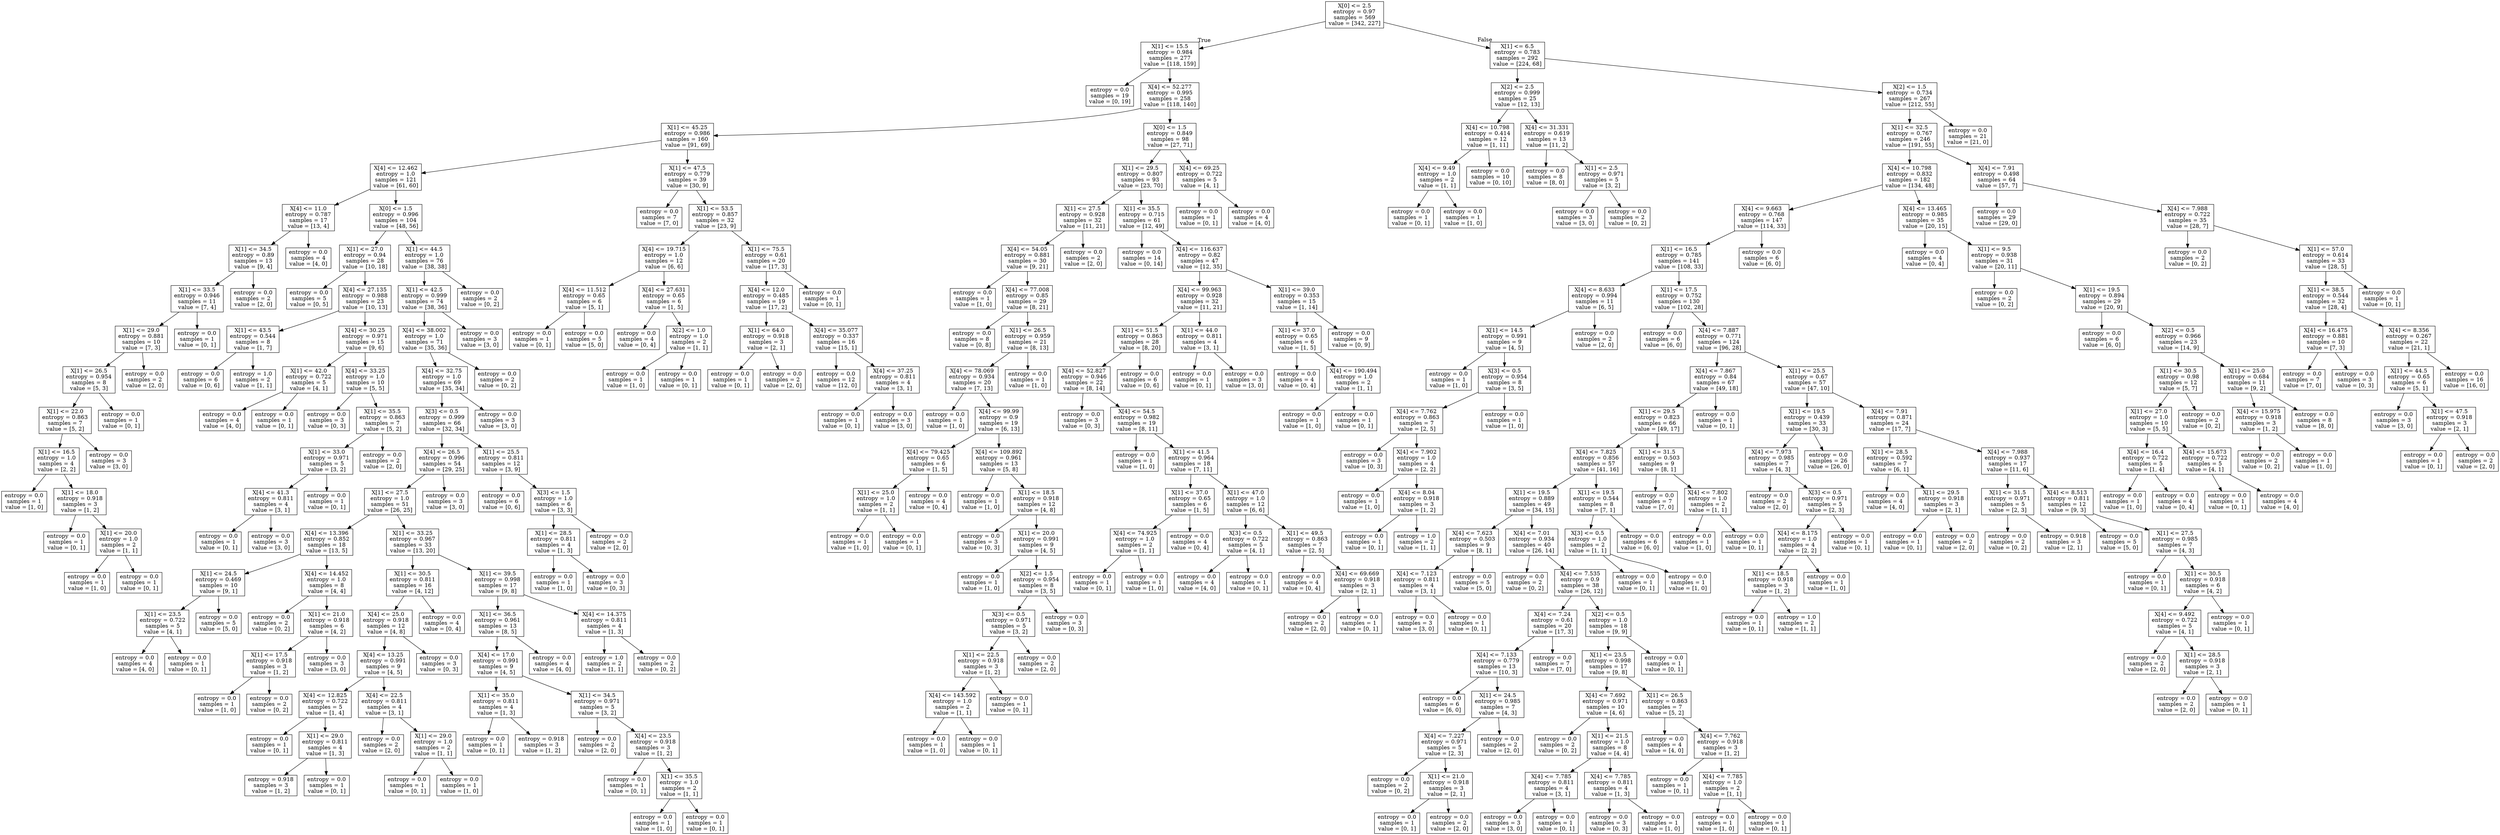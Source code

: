 digraph Tree {
node [shape=box] ;
0 [label="X[0] <= 2.5\nentropy = 0.97\nsamples = 569\nvalue = [342, 227]"] ;
1 [label="X[1] <= 15.5\nentropy = 0.984\nsamples = 277\nvalue = [118, 159]"] ;
0 -> 1 [labeldistance=2.5, labelangle=45, headlabel="True"] ;
2 [label="entropy = 0.0\nsamples = 19\nvalue = [0, 19]"] ;
1 -> 2 ;
3 [label="X[4] <= 52.277\nentropy = 0.995\nsamples = 258\nvalue = [118, 140]"] ;
1 -> 3 ;
4 [label="X[1] <= 45.25\nentropy = 0.986\nsamples = 160\nvalue = [91, 69]"] ;
3 -> 4 ;
5 [label="X[4] <= 12.462\nentropy = 1.0\nsamples = 121\nvalue = [61, 60]"] ;
4 -> 5 ;
6 [label="X[4] <= 11.0\nentropy = 0.787\nsamples = 17\nvalue = [13, 4]"] ;
5 -> 6 ;
7 [label="X[1] <= 34.5\nentropy = 0.89\nsamples = 13\nvalue = [9, 4]"] ;
6 -> 7 ;
8 [label="X[1] <= 33.5\nentropy = 0.946\nsamples = 11\nvalue = [7, 4]"] ;
7 -> 8 ;
9 [label="X[1] <= 29.0\nentropy = 0.881\nsamples = 10\nvalue = [7, 3]"] ;
8 -> 9 ;
10 [label="X[1] <= 26.5\nentropy = 0.954\nsamples = 8\nvalue = [5, 3]"] ;
9 -> 10 ;
11 [label="X[1] <= 22.0\nentropy = 0.863\nsamples = 7\nvalue = [5, 2]"] ;
10 -> 11 ;
12 [label="X[1] <= 16.5\nentropy = 1.0\nsamples = 4\nvalue = [2, 2]"] ;
11 -> 12 ;
13 [label="entropy = 0.0\nsamples = 1\nvalue = [1, 0]"] ;
12 -> 13 ;
14 [label="X[1] <= 18.0\nentropy = 0.918\nsamples = 3\nvalue = [1, 2]"] ;
12 -> 14 ;
15 [label="entropy = 0.0\nsamples = 1\nvalue = [0, 1]"] ;
14 -> 15 ;
16 [label="X[1] <= 20.0\nentropy = 1.0\nsamples = 2\nvalue = [1, 1]"] ;
14 -> 16 ;
17 [label="entropy = 0.0\nsamples = 1\nvalue = [1, 0]"] ;
16 -> 17 ;
18 [label="entropy = 0.0\nsamples = 1\nvalue = [0, 1]"] ;
16 -> 18 ;
19 [label="entropy = 0.0\nsamples = 3\nvalue = [3, 0]"] ;
11 -> 19 ;
20 [label="entropy = 0.0\nsamples = 1\nvalue = [0, 1]"] ;
10 -> 20 ;
21 [label="entropy = 0.0\nsamples = 2\nvalue = [2, 0]"] ;
9 -> 21 ;
22 [label="entropy = 0.0\nsamples = 1\nvalue = [0, 1]"] ;
8 -> 22 ;
23 [label="entropy = 0.0\nsamples = 2\nvalue = [2, 0]"] ;
7 -> 23 ;
24 [label="entropy = 0.0\nsamples = 4\nvalue = [4, 0]"] ;
6 -> 24 ;
25 [label="X[0] <= 1.5\nentropy = 0.996\nsamples = 104\nvalue = [48, 56]"] ;
5 -> 25 ;
26 [label="X[1] <= 27.0\nentropy = 0.94\nsamples = 28\nvalue = [10, 18]"] ;
25 -> 26 ;
27 [label="entropy = 0.0\nsamples = 5\nvalue = [0, 5]"] ;
26 -> 27 ;
28 [label="X[4] <= 27.135\nentropy = 0.988\nsamples = 23\nvalue = [10, 13]"] ;
26 -> 28 ;
29 [label="X[1] <= 43.5\nentropy = 0.544\nsamples = 8\nvalue = [1, 7]"] ;
28 -> 29 ;
30 [label="entropy = 0.0\nsamples = 6\nvalue = [0, 6]"] ;
29 -> 30 ;
31 [label="entropy = 1.0\nsamples = 2\nvalue = [1, 1]"] ;
29 -> 31 ;
32 [label="X[4] <= 30.25\nentropy = 0.971\nsamples = 15\nvalue = [9, 6]"] ;
28 -> 32 ;
33 [label="X[1] <= 42.0\nentropy = 0.722\nsamples = 5\nvalue = [4, 1]"] ;
32 -> 33 ;
34 [label="entropy = 0.0\nsamples = 4\nvalue = [4, 0]"] ;
33 -> 34 ;
35 [label="entropy = 0.0\nsamples = 1\nvalue = [0, 1]"] ;
33 -> 35 ;
36 [label="X[4] <= 33.25\nentropy = 1.0\nsamples = 10\nvalue = [5, 5]"] ;
32 -> 36 ;
37 [label="entropy = 0.0\nsamples = 3\nvalue = [0, 3]"] ;
36 -> 37 ;
38 [label="X[1] <= 35.5\nentropy = 0.863\nsamples = 7\nvalue = [5, 2]"] ;
36 -> 38 ;
39 [label="X[1] <= 33.0\nentropy = 0.971\nsamples = 5\nvalue = [3, 2]"] ;
38 -> 39 ;
40 [label="X[4] <= 41.3\nentropy = 0.811\nsamples = 4\nvalue = [3, 1]"] ;
39 -> 40 ;
41 [label="entropy = 0.0\nsamples = 1\nvalue = [0, 1]"] ;
40 -> 41 ;
42 [label="entropy = 0.0\nsamples = 3\nvalue = [3, 0]"] ;
40 -> 42 ;
43 [label="entropy = 0.0\nsamples = 1\nvalue = [0, 1]"] ;
39 -> 43 ;
44 [label="entropy = 0.0\nsamples = 2\nvalue = [2, 0]"] ;
38 -> 44 ;
45 [label="X[1] <= 44.5\nentropy = 1.0\nsamples = 76\nvalue = [38, 38]"] ;
25 -> 45 ;
46 [label="X[1] <= 42.5\nentropy = 0.999\nsamples = 74\nvalue = [38, 36]"] ;
45 -> 46 ;
47 [label="X[4] <= 38.002\nentropy = 1.0\nsamples = 71\nvalue = [35, 36]"] ;
46 -> 47 ;
48 [label="X[4] <= 32.75\nentropy = 1.0\nsamples = 69\nvalue = [35, 34]"] ;
47 -> 48 ;
49 [label="X[3] <= 0.5\nentropy = 0.999\nsamples = 66\nvalue = [32, 34]"] ;
48 -> 49 ;
50 [label="X[4] <= 26.5\nentropy = 0.996\nsamples = 54\nvalue = [29, 25]"] ;
49 -> 50 ;
51 [label="X[1] <= 27.5\nentropy = 1.0\nsamples = 51\nvalue = [26, 25]"] ;
50 -> 51 ;
52 [label="X[4] <= 13.396\nentropy = 0.852\nsamples = 18\nvalue = [13, 5]"] ;
51 -> 52 ;
53 [label="X[1] <= 24.5\nentropy = 0.469\nsamples = 10\nvalue = [9, 1]"] ;
52 -> 53 ;
54 [label="X[1] <= 23.5\nentropy = 0.722\nsamples = 5\nvalue = [4, 1]"] ;
53 -> 54 ;
55 [label="entropy = 0.0\nsamples = 4\nvalue = [4, 0]"] ;
54 -> 55 ;
56 [label="entropy = 0.0\nsamples = 1\nvalue = [0, 1]"] ;
54 -> 56 ;
57 [label="entropy = 0.0\nsamples = 5\nvalue = [5, 0]"] ;
53 -> 57 ;
58 [label="X[4] <= 14.452\nentropy = 1.0\nsamples = 8\nvalue = [4, 4]"] ;
52 -> 58 ;
59 [label="entropy = 0.0\nsamples = 2\nvalue = [0, 2]"] ;
58 -> 59 ;
60 [label="X[1] <= 21.0\nentropy = 0.918\nsamples = 6\nvalue = [4, 2]"] ;
58 -> 60 ;
61 [label="X[1] <= 17.5\nentropy = 0.918\nsamples = 3\nvalue = [1, 2]"] ;
60 -> 61 ;
62 [label="entropy = 0.0\nsamples = 1\nvalue = [1, 0]"] ;
61 -> 62 ;
63 [label="entropy = 0.0\nsamples = 2\nvalue = [0, 2]"] ;
61 -> 63 ;
64 [label="entropy = 0.0\nsamples = 3\nvalue = [3, 0]"] ;
60 -> 64 ;
65 [label="X[1] <= 33.25\nentropy = 0.967\nsamples = 33\nvalue = [13, 20]"] ;
51 -> 65 ;
66 [label="X[1] <= 30.5\nentropy = 0.811\nsamples = 16\nvalue = [4, 12]"] ;
65 -> 66 ;
67 [label="X[4] <= 25.0\nentropy = 0.918\nsamples = 12\nvalue = [4, 8]"] ;
66 -> 67 ;
68 [label="X[4] <= 13.25\nentropy = 0.991\nsamples = 9\nvalue = [4, 5]"] ;
67 -> 68 ;
69 [label="X[4] <= 12.825\nentropy = 0.722\nsamples = 5\nvalue = [1, 4]"] ;
68 -> 69 ;
70 [label="entropy = 0.0\nsamples = 1\nvalue = [0, 1]"] ;
69 -> 70 ;
71 [label="X[1] <= 29.0\nentropy = 0.811\nsamples = 4\nvalue = [1, 3]"] ;
69 -> 71 ;
72 [label="entropy = 0.918\nsamples = 3\nvalue = [1, 2]"] ;
71 -> 72 ;
73 [label="entropy = 0.0\nsamples = 1\nvalue = [0, 1]"] ;
71 -> 73 ;
74 [label="X[4] <= 22.5\nentropy = 0.811\nsamples = 4\nvalue = [3, 1]"] ;
68 -> 74 ;
75 [label="entropy = 0.0\nsamples = 2\nvalue = [2, 0]"] ;
74 -> 75 ;
76 [label="X[1] <= 29.0\nentropy = 1.0\nsamples = 2\nvalue = [1, 1]"] ;
74 -> 76 ;
77 [label="entropy = 0.0\nsamples = 1\nvalue = [0, 1]"] ;
76 -> 77 ;
78 [label="entropy = 0.0\nsamples = 1\nvalue = [1, 0]"] ;
76 -> 78 ;
79 [label="entropy = 0.0\nsamples = 3\nvalue = [0, 3]"] ;
67 -> 79 ;
80 [label="entropy = 0.0\nsamples = 4\nvalue = [0, 4]"] ;
66 -> 80 ;
81 [label="X[1] <= 39.5\nentropy = 0.998\nsamples = 17\nvalue = [9, 8]"] ;
65 -> 81 ;
82 [label="X[1] <= 36.5\nentropy = 0.961\nsamples = 13\nvalue = [8, 5]"] ;
81 -> 82 ;
83 [label="X[4] <= 17.0\nentropy = 0.991\nsamples = 9\nvalue = [4, 5]"] ;
82 -> 83 ;
84 [label="X[1] <= 35.0\nentropy = 0.811\nsamples = 4\nvalue = [1, 3]"] ;
83 -> 84 ;
85 [label="entropy = 0.0\nsamples = 1\nvalue = [0, 1]"] ;
84 -> 85 ;
86 [label="entropy = 0.918\nsamples = 3\nvalue = [1, 2]"] ;
84 -> 86 ;
87 [label="X[1] <= 34.5\nentropy = 0.971\nsamples = 5\nvalue = [3, 2]"] ;
83 -> 87 ;
88 [label="entropy = 0.0\nsamples = 2\nvalue = [2, 0]"] ;
87 -> 88 ;
89 [label="X[4] <= 23.5\nentropy = 0.918\nsamples = 3\nvalue = [1, 2]"] ;
87 -> 89 ;
90 [label="entropy = 0.0\nsamples = 1\nvalue = [0, 1]"] ;
89 -> 90 ;
91 [label="X[1] <= 35.5\nentropy = 1.0\nsamples = 2\nvalue = [1, 1]"] ;
89 -> 91 ;
92 [label="entropy = 0.0\nsamples = 1\nvalue = [1, 0]"] ;
91 -> 92 ;
93 [label="entropy = 0.0\nsamples = 1\nvalue = [0, 1]"] ;
91 -> 93 ;
94 [label="entropy = 0.0\nsamples = 4\nvalue = [4, 0]"] ;
82 -> 94 ;
95 [label="X[4] <= 14.375\nentropy = 0.811\nsamples = 4\nvalue = [1, 3]"] ;
81 -> 95 ;
96 [label="entropy = 1.0\nsamples = 2\nvalue = [1, 1]"] ;
95 -> 96 ;
97 [label="entropy = 0.0\nsamples = 2\nvalue = [0, 2]"] ;
95 -> 97 ;
98 [label="entropy = 0.0\nsamples = 3\nvalue = [3, 0]"] ;
50 -> 98 ;
99 [label="X[1] <= 25.5\nentropy = 0.811\nsamples = 12\nvalue = [3, 9]"] ;
49 -> 99 ;
100 [label="entropy = 0.0\nsamples = 6\nvalue = [0, 6]"] ;
99 -> 100 ;
101 [label="X[3] <= 1.5\nentropy = 1.0\nsamples = 6\nvalue = [3, 3]"] ;
99 -> 101 ;
102 [label="X[1] <= 28.5\nentropy = 0.811\nsamples = 4\nvalue = [1, 3]"] ;
101 -> 102 ;
103 [label="entropy = 0.0\nsamples = 1\nvalue = [1, 0]"] ;
102 -> 103 ;
104 [label="entropy = 0.0\nsamples = 3\nvalue = [0, 3]"] ;
102 -> 104 ;
105 [label="entropy = 0.0\nsamples = 2\nvalue = [2, 0]"] ;
101 -> 105 ;
106 [label="entropy = 0.0\nsamples = 3\nvalue = [3, 0]"] ;
48 -> 106 ;
107 [label="entropy = 0.0\nsamples = 2\nvalue = [0, 2]"] ;
47 -> 107 ;
108 [label="entropy = 0.0\nsamples = 3\nvalue = [3, 0]"] ;
46 -> 108 ;
109 [label="entropy = 0.0\nsamples = 2\nvalue = [0, 2]"] ;
45 -> 109 ;
110 [label="X[1] <= 47.5\nentropy = 0.779\nsamples = 39\nvalue = [30, 9]"] ;
4 -> 110 ;
111 [label="entropy = 0.0\nsamples = 7\nvalue = [7, 0]"] ;
110 -> 111 ;
112 [label="X[1] <= 53.5\nentropy = 0.857\nsamples = 32\nvalue = [23, 9]"] ;
110 -> 112 ;
113 [label="X[4] <= 19.715\nentropy = 1.0\nsamples = 12\nvalue = [6, 6]"] ;
112 -> 113 ;
114 [label="X[4] <= 11.512\nentropy = 0.65\nsamples = 6\nvalue = [5, 1]"] ;
113 -> 114 ;
115 [label="entropy = 0.0\nsamples = 1\nvalue = [0, 1]"] ;
114 -> 115 ;
116 [label="entropy = 0.0\nsamples = 5\nvalue = [5, 0]"] ;
114 -> 116 ;
117 [label="X[4] <= 27.631\nentropy = 0.65\nsamples = 6\nvalue = [1, 5]"] ;
113 -> 117 ;
118 [label="entropy = 0.0\nsamples = 4\nvalue = [0, 4]"] ;
117 -> 118 ;
119 [label="X[2] <= 1.0\nentropy = 1.0\nsamples = 2\nvalue = [1, 1]"] ;
117 -> 119 ;
120 [label="entropy = 0.0\nsamples = 1\nvalue = [1, 0]"] ;
119 -> 120 ;
121 [label="entropy = 0.0\nsamples = 1\nvalue = [0, 1]"] ;
119 -> 121 ;
122 [label="X[1] <= 75.5\nentropy = 0.61\nsamples = 20\nvalue = [17, 3]"] ;
112 -> 122 ;
123 [label="X[4] <= 12.0\nentropy = 0.485\nsamples = 19\nvalue = [17, 2]"] ;
122 -> 123 ;
124 [label="X[1] <= 64.0\nentropy = 0.918\nsamples = 3\nvalue = [2, 1]"] ;
123 -> 124 ;
125 [label="entropy = 0.0\nsamples = 1\nvalue = [0, 1]"] ;
124 -> 125 ;
126 [label="entropy = 0.0\nsamples = 2\nvalue = [2, 0]"] ;
124 -> 126 ;
127 [label="X[4] <= 35.077\nentropy = 0.337\nsamples = 16\nvalue = [15, 1]"] ;
123 -> 127 ;
128 [label="entropy = 0.0\nsamples = 12\nvalue = [12, 0]"] ;
127 -> 128 ;
129 [label="X[4] <= 37.25\nentropy = 0.811\nsamples = 4\nvalue = [3, 1]"] ;
127 -> 129 ;
130 [label="entropy = 0.0\nsamples = 1\nvalue = [0, 1]"] ;
129 -> 130 ;
131 [label="entropy = 0.0\nsamples = 3\nvalue = [3, 0]"] ;
129 -> 131 ;
132 [label="entropy = 0.0\nsamples = 1\nvalue = [0, 1]"] ;
122 -> 132 ;
133 [label="X[0] <= 1.5\nentropy = 0.849\nsamples = 98\nvalue = [27, 71]"] ;
3 -> 133 ;
134 [label="X[1] <= 29.5\nentropy = 0.807\nsamples = 93\nvalue = [23, 70]"] ;
133 -> 134 ;
135 [label="X[1] <= 27.5\nentropy = 0.928\nsamples = 32\nvalue = [11, 21]"] ;
134 -> 135 ;
136 [label="X[4] <= 54.05\nentropy = 0.881\nsamples = 30\nvalue = [9, 21]"] ;
135 -> 136 ;
137 [label="entropy = 0.0\nsamples = 1\nvalue = [1, 0]"] ;
136 -> 137 ;
138 [label="X[4] <= 77.008\nentropy = 0.85\nsamples = 29\nvalue = [8, 21]"] ;
136 -> 138 ;
139 [label="entropy = 0.0\nsamples = 8\nvalue = [0, 8]"] ;
138 -> 139 ;
140 [label="X[1] <= 26.5\nentropy = 0.959\nsamples = 21\nvalue = [8, 13]"] ;
138 -> 140 ;
141 [label="X[4] <= 78.069\nentropy = 0.934\nsamples = 20\nvalue = [7, 13]"] ;
140 -> 141 ;
142 [label="entropy = 0.0\nsamples = 1\nvalue = [1, 0]"] ;
141 -> 142 ;
143 [label="X[4] <= 99.99\nentropy = 0.9\nsamples = 19\nvalue = [6, 13]"] ;
141 -> 143 ;
144 [label="X[4] <= 79.425\nentropy = 0.65\nsamples = 6\nvalue = [1, 5]"] ;
143 -> 144 ;
145 [label="X[1] <= 25.0\nentropy = 1.0\nsamples = 2\nvalue = [1, 1]"] ;
144 -> 145 ;
146 [label="entropy = 0.0\nsamples = 1\nvalue = [1, 0]"] ;
145 -> 146 ;
147 [label="entropy = 0.0\nsamples = 1\nvalue = [0, 1]"] ;
145 -> 147 ;
148 [label="entropy = 0.0\nsamples = 4\nvalue = [0, 4]"] ;
144 -> 148 ;
149 [label="X[4] <= 109.892\nentropy = 0.961\nsamples = 13\nvalue = [5, 8]"] ;
143 -> 149 ;
150 [label="entropy = 0.0\nsamples = 1\nvalue = [1, 0]"] ;
149 -> 150 ;
151 [label="X[1] <= 18.5\nentropy = 0.918\nsamples = 12\nvalue = [4, 8]"] ;
149 -> 151 ;
152 [label="entropy = 0.0\nsamples = 3\nvalue = [0, 3]"] ;
151 -> 152 ;
153 [label="X[1] <= 20.0\nentropy = 0.991\nsamples = 9\nvalue = [4, 5]"] ;
151 -> 153 ;
154 [label="entropy = 0.0\nsamples = 1\nvalue = [1, 0]"] ;
153 -> 154 ;
155 [label="X[2] <= 1.5\nentropy = 0.954\nsamples = 8\nvalue = [3, 5]"] ;
153 -> 155 ;
156 [label="X[3] <= 0.5\nentropy = 0.971\nsamples = 5\nvalue = [3, 2]"] ;
155 -> 156 ;
157 [label="X[1] <= 22.5\nentropy = 0.918\nsamples = 3\nvalue = [1, 2]"] ;
156 -> 157 ;
158 [label="X[4] <= 143.592\nentropy = 1.0\nsamples = 2\nvalue = [1, 1]"] ;
157 -> 158 ;
159 [label="entropy = 0.0\nsamples = 1\nvalue = [1, 0]"] ;
158 -> 159 ;
160 [label="entropy = 0.0\nsamples = 1\nvalue = [0, 1]"] ;
158 -> 160 ;
161 [label="entropy = 0.0\nsamples = 1\nvalue = [0, 1]"] ;
157 -> 161 ;
162 [label="entropy = 0.0\nsamples = 2\nvalue = [2, 0]"] ;
156 -> 162 ;
163 [label="entropy = 0.0\nsamples = 3\nvalue = [0, 3]"] ;
155 -> 163 ;
164 [label="entropy = 0.0\nsamples = 1\nvalue = [1, 0]"] ;
140 -> 164 ;
165 [label="entropy = 0.0\nsamples = 2\nvalue = [2, 0]"] ;
135 -> 165 ;
166 [label="X[1] <= 35.5\nentropy = 0.715\nsamples = 61\nvalue = [12, 49]"] ;
134 -> 166 ;
167 [label="entropy = 0.0\nsamples = 14\nvalue = [0, 14]"] ;
166 -> 167 ;
168 [label="X[4] <= 116.637\nentropy = 0.82\nsamples = 47\nvalue = [12, 35]"] ;
166 -> 168 ;
169 [label="X[4] <= 99.963\nentropy = 0.928\nsamples = 32\nvalue = [11, 21]"] ;
168 -> 169 ;
170 [label="X[1] <= 51.5\nentropy = 0.863\nsamples = 28\nvalue = [8, 20]"] ;
169 -> 170 ;
171 [label="X[4] <= 52.827\nentropy = 0.946\nsamples = 22\nvalue = [8, 14]"] ;
170 -> 171 ;
172 [label="entropy = 0.0\nsamples = 3\nvalue = [0, 3]"] ;
171 -> 172 ;
173 [label="X[4] <= 54.5\nentropy = 0.982\nsamples = 19\nvalue = [8, 11]"] ;
171 -> 173 ;
174 [label="entropy = 0.0\nsamples = 1\nvalue = [1, 0]"] ;
173 -> 174 ;
175 [label="X[1] <= 41.5\nentropy = 0.964\nsamples = 18\nvalue = [7, 11]"] ;
173 -> 175 ;
176 [label="X[1] <= 37.0\nentropy = 0.65\nsamples = 6\nvalue = [1, 5]"] ;
175 -> 176 ;
177 [label="X[4] <= 74.925\nentropy = 1.0\nsamples = 2\nvalue = [1, 1]"] ;
176 -> 177 ;
178 [label="entropy = 0.0\nsamples = 1\nvalue = [0, 1]"] ;
177 -> 178 ;
179 [label="entropy = 0.0\nsamples = 1\nvalue = [1, 0]"] ;
177 -> 179 ;
180 [label="entropy = 0.0\nsamples = 4\nvalue = [0, 4]"] ;
176 -> 180 ;
181 [label="X[1] <= 47.0\nentropy = 1.0\nsamples = 12\nvalue = [6, 6]"] ;
175 -> 181 ;
182 [label="X[3] <= 0.5\nentropy = 0.722\nsamples = 5\nvalue = [4, 1]"] ;
181 -> 182 ;
183 [label="entropy = 0.0\nsamples = 4\nvalue = [4, 0]"] ;
182 -> 183 ;
184 [label="entropy = 0.0\nsamples = 1\nvalue = [0, 1]"] ;
182 -> 184 ;
185 [label="X[1] <= 49.5\nentropy = 0.863\nsamples = 7\nvalue = [2, 5]"] ;
181 -> 185 ;
186 [label="entropy = 0.0\nsamples = 4\nvalue = [0, 4]"] ;
185 -> 186 ;
187 [label="X[4] <= 69.669\nentropy = 0.918\nsamples = 3\nvalue = [2, 1]"] ;
185 -> 187 ;
188 [label="entropy = 0.0\nsamples = 2\nvalue = [2, 0]"] ;
187 -> 188 ;
189 [label="entropy = 0.0\nsamples = 1\nvalue = [0, 1]"] ;
187 -> 189 ;
190 [label="entropy = 0.0\nsamples = 6\nvalue = [0, 6]"] ;
170 -> 190 ;
191 [label="X[1] <= 44.0\nentropy = 0.811\nsamples = 4\nvalue = [3, 1]"] ;
169 -> 191 ;
192 [label="entropy = 0.0\nsamples = 1\nvalue = [0, 1]"] ;
191 -> 192 ;
193 [label="entropy = 0.0\nsamples = 3\nvalue = [3, 0]"] ;
191 -> 193 ;
194 [label="X[1] <= 39.0\nentropy = 0.353\nsamples = 15\nvalue = [1, 14]"] ;
168 -> 194 ;
195 [label="X[1] <= 37.0\nentropy = 0.65\nsamples = 6\nvalue = [1, 5]"] ;
194 -> 195 ;
196 [label="entropy = 0.0\nsamples = 4\nvalue = [0, 4]"] ;
195 -> 196 ;
197 [label="X[4] <= 190.494\nentropy = 1.0\nsamples = 2\nvalue = [1, 1]"] ;
195 -> 197 ;
198 [label="entropy = 0.0\nsamples = 1\nvalue = [1, 0]"] ;
197 -> 198 ;
199 [label="entropy = 0.0\nsamples = 1\nvalue = [0, 1]"] ;
197 -> 199 ;
200 [label="entropy = 0.0\nsamples = 9\nvalue = [0, 9]"] ;
194 -> 200 ;
201 [label="X[4] <= 69.25\nentropy = 0.722\nsamples = 5\nvalue = [4, 1]"] ;
133 -> 201 ;
202 [label="entropy = 0.0\nsamples = 1\nvalue = [0, 1]"] ;
201 -> 202 ;
203 [label="entropy = 0.0\nsamples = 4\nvalue = [4, 0]"] ;
201 -> 203 ;
204 [label="X[1] <= 6.5\nentropy = 0.783\nsamples = 292\nvalue = [224, 68]"] ;
0 -> 204 [labeldistance=2.5, labelangle=-45, headlabel="False"] ;
205 [label="X[2] <= 2.5\nentropy = 0.999\nsamples = 25\nvalue = [12, 13]"] ;
204 -> 205 ;
206 [label="X[4] <= 10.798\nentropy = 0.414\nsamples = 12\nvalue = [1, 11]"] ;
205 -> 206 ;
207 [label="X[4] <= 9.49\nentropy = 1.0\nsamples = 2\nvalue = [1, 1]"] ;
206 -> 207 ;
208 [label="entropy = 0.0\nsamples = 1\nvalue = [0, 1]"] ;
207 -> 208 ;
209 [label="entropy = 0.0\nsamples = 1\nvalue = [1, 0]"] ;
207 -> 209 ;
210 [label="entropy = 0.0\nsamples = 10\nvalue = [0, 10]"] ;
206 -> 210 ;
211 [label="X[4] <= 31.331\nentropy = 0.619\nsamples = 13\nvalue = [11, 2]"] ;
205 -> 211 ;
212 [label="entropy = 0.0\nsamples = 8\nvalue = [8, 0]"] ;
211 -> 212 ;
213 [label="X[1] <= 2.5\nentropy = 0.971\nsamples = 5\nvalue = [3, 2]"] ;
211 -> 213 ;
214 [label="entropy = 0.0\nsamples = 3\nvalue = [3, 0]"] ;
213 -> 214 ;
215 [label="entropy = 0.0\nsamples = 2\nvalue = [0, 2]"] ;
213 -> 215 ;
216 [label="X[2] <= 1.5\nentropy = 0.734\nsamples = 267\nvalue = [212, 55]"] ;
204 -> 216 ;
217 [label="X[1] <= 32.5\nentropy = 0.767\nsamples = 246\nvalue = [191, 55]"] ;
216 -> 217 ;
218 [label="X[4] <= 10.798\nentropy = 0.832\nsamples = 182\nvalue = [134, 48]"] ;
217 -> 218 ;
219 [label="X[4] <= 9.663\nentropy = 0.768\nsamples = 147\nvalue = [114, 33]"] ;
218 -> 219 ;
220 [label="X[1] <= 16.5\nentropy = 0.785\nsamples = 141\nvalue = [108, 33]"] ;
219 -> 220 ;
221 [label="X[4] <= 8.633\nentropy = 0.994\nsamples = 11\nvalue = [6, 5]"] ;
220 -> 221 ;
222 [label="X[1] <= 14.5\nentropy = 0.991\nsamples = 9\nvalue = [4, 5]"] ;
221 -> 222 ;
223 [label="entropy = 0.0\nsamples = 1\nvalue = [1, 0]"] ;
222 -> 223 ;
224 [label="X[3] <= 0.5\nentropy = 0.954\nsamples = 8\nvalue = [3, 5]"] ;
222 -> 224 ;
225 [label="X[4] <= 7.762\nentropy = 0.863\nsamples = 7\nvalue = [2, 5]"] ;
224 -> 225 ;
226 [label="entropy = 0.0\nsamples = 3\nvalue = [0, 3]"] ;
225 -> 226 ;
227 [label="X[4] <= 7.902\nentropy = 1.0\nsamples = 4\nvalue = [2, 2]"] ;
225 -> 227 ;
228 [label="entropy = 0.0\nsamples = 1\nvalue = [1, 0]"] ;
227 -> 228 ;
229 [label="X[4] <= 8.04\nentropy = 0.918\nsamples = 3\nvalue = [1, 2]"] ;
227 -> 229 ;
230 [label="entropy = 0.0\nsamples = 1\nvalue = [0, 1]"] ;
229 -> 230 ;
231 [label="entropy = 1.0\nsamples = 2\nvalue = [1, 1]"] ;
229 -> 231 ;
232 [label="entropy = 0.0\nsamples = 1\nvalue = [1, 0]"] ;
224 -> 232 ;
233 [label="entropy = 0.0\nsamples = 2\nvalue = [2, 0]"] ;
221 -> 233 ;
234 [label="X[1] <= 17.5\nentropy = 0.752\nsamples = 130\nvalue = [102, 28]"] ;
220 -> 234 ;
235 [label="entropy = 0.0\nsamples = 6\nvalue = [6, 0]"] ;
234 -> 235 ;
236 [label="X[4] <= 7.887\nentropy = 0.771\nsamples = 124\nvalue = [96, 28]"] ;
234 -> 236 ;
237 [label="X[4] <= 7.867\nentropy = 0.84\nsamples = 67\nvalue = [49, 18]"] ;
236 -> 237 ;
238 [label="X[1] <= 29.5\nentropy = 0.823\nsamples = 66\nvalue = [49, 17]"] ;
237 -> 238 ;
239 [label="X[4] <= 7.825\nentropy = 0.856\nsamples = 57\nvalue = [41, 16]"] ;
238 -> 239 ;
240 [label="X[1] <= 19.5\nentropy = 0.889\nsamples = 49\nvalue = [34, 15]"] ;
239 -> 240 ;
241 [label="X[4] <= 7.623\nentropy = 0.503\nsamples = 9\nvalue = [8, 1]"] ;
240 -> 241 ;
242 [label="X[4] <= 7.123\nentropy = 0.811\nsamples = 4\nvalue = [3, 1]"] ;
241 -> 242 ;
243 [label="entropy = 0.0\nsamples = 3\nvalue = [3, 0]"] ;
242 -> 243 ;
244 [label="entropy = 0.0\nsamples = 1\nvalue = [0, 1]"] ;
242 -> 244 ;
245 [label="entropy = 0.0\nsamples = 5\nvalue = [5, 0]"] ;
241 -> 245 ;
246 [label="X[4] <= 7.01\nentropy = 0.934\nsamples = 40\nvalue = [26, 14]"] ;
240 -> 246 ;
247 [label="entropy = 0.0\nsamples = 2\nvalue = [0, 2]"] ;
246 -> 247 ;
248 [label="X[4] <= 7.535\nentropy = 0.9\nsamples = 38\nvalue = [26, 12]"] ;
246 -> 248 ;
249 [label="X[4] <= 7.24\nentropy = 0.61\nsamples = 20\nvalue = [17, 3]"] ;
248 -> 249 ;
250 [label="X[4] <= 7.133\nentropy = 0.779\nsamples = 13\nvalue = [10, 3]"] ;
249 -> 250 ;
251 [label="entropy = 0.0\nsamples = 6\nvalue = [6, 0]"] ;
250 -> 251 ;
252 [label="X[1] <= 24.5\nentropy = 0.985\nsamples = 7\nvalue = [4, 3]"] ;
250 -> 252 ;
253 [label="X[4] <= 7.227\nentropy = 0.971\nsamples = 5\nvalue = [2, 3]"] ;
252 -> 253 ;
254 [label="entropy = 0.0\nsamples = 2\nvalue = [0, 2]"] ;
253 -> 254 ;
255 [label="X[1] <= 21.0\nentropy = 0.918\nsamples = 3\nvalue = [2, 1]"] ;
253 -> 255 ;
256 [label="entropy = 0.0\nsamples = 1\nvalue = [0, 1]"] ;
255 -> 256 ;
257 [label="entropy = 0.0\nsamples = 2\nvalue = [2, 0]"] ;
255 -> 257 ;
258 [label="entropy = 0.0\nsamples = 2\nvalue = [2, 0]"] ;
252 -> 258 ;
259 [label="entropy = 0.0\nsamples = 7\nvalue = [7, 0]"] ;
249 -> 259 ;
260 [label="X[2] <= 0.5\nentropy = 1.0\nsamples = 18\nvalue = [9, 9]"] ;
248 -> 260 ;
261 [label="X[1] <= 23.5\nentropy = 0.998\nsamples = 17\nvalue = [9, 8]"] ;
260 -> 261 ;
262 [label="X[4] <= 7.692\nentropy = 0.971\nsamples = 10\nvalue = [4, 6]"] ;
261 -> 262 ;
263 [label="entropy = 0.0\nsamples = 2\nvalue = [0, 2]"] ;
262 -> 263 ;
264 [label="X[1] <= 21.5\nentropy = 1.0\nsamples = 8\nvalue = [4, 4]"] ;
262 -> 264 ;
265 [label="X[4] <= 7.785\nentropy = 0.811\nsamples = 4\nvalue = [3, 1]"] ;
264 -> 265 ;
266 [label="entropy = 0.0\nsamples = 3\nvalue = [3, 0]"] ;
265 -> 266 ;
267 [label="entropy = 0.0\nsamples = 1\nvalue = [0, 1]"] ;
265 -> 267 ;
268 [label="X[4] <= 7.785\nentropy = 0.811\nsamples = 4\nvalue = [1, 3]"] ;
264 -> 268 ;
269 [label="entropy = 0.0\nsamples = 3\nvalue = [0, 3]"] ;
268 -> 269 ;
270 [label="entropy = 0.0\nsamples = 1\nvalue = [1, 0]"] ;
268 -> 270 ;
271 [label="X[1] <= 26.5\nentropy = 0.863\nsamples = 7\nvalue = [5, 2]"] ;
261 -> 271 ;
272 [label="entropy = 0.0\nsamples = 4\nvalue = [4, 0]"] ;
271 -> 272 ;
273 [label="X[4] <= 7.762\nentropy = 0.918\nsamples = 3\nvalue = [1, 2]"] ;
271 -> 273 ;
274 [label="entropy = 0.0\nsamples = 1\nvalue = [0, 1]"] ;
273 -> 274 ;
275 [label="X[4] <= 7.785\nentropy = 1.0\nsamples = 2\nvalue = [1, 1]"] ;
273 -> 275 ;
276 [label="entropy = 0.0\nsamples = 1\nvalue = [1, 0]"] ;
275 -> 276 ;
277 [label="entropy = 0.0\nsamples = 1\nvalue = [0, 1]"] ;
275 -> 277 ;
278 [label="entropy = 0.0\nsamples = 1\nvalue = [0, 1]"] ;
260 -> 278 ;
279 [label="X[1] <= 19.5\nentropy = 0.544\nsamples = 8\nvalue = [7, 1]"] ;
239 -> 279 ;
280 [label="X[3] <= 0.5\nentropy = 1.0\nsamples = 2\nvalue = [1, 1]"] ;
279 -> 280 ;
281 [label="entropy = 0.0\nsamples = 1\nvalue = [0, 1]"] ;
280 -> 281 ;
282 [label="entropy = 0.0\nsamples = 1\nvalue = [1, 0]"] ;
280 -> 282 ;
283 [label="entropy = 0.0\nsamples = 6\nvalue = [6, 0]"] ;
279 -> 283 ;
284 [label="X[1] <= 31.5\nentropy = 0.503\nsamples = 9\nvalue = [8, 1]"] ;
238 -> 284 ;
285 [label="entropy = 0.0\nsamples = 7\nvalue = [7, 0]"] ;
284 -> 285 ;
286 [label="X[4] <= 7.802\nentropy = 1.0\nsamples = 2\nvalue = [1, 1]"] ;
284 -> 286 ;
287 [label="entropy = 0.0\nsamples = 1\nvalue = [1, 0]"] ;
286 -> 287 ;
288 [label="entropy = 0.0\nsamples = 1\nvalue = [0, 1]"] ;
286 -> 288 ;
289 [label="entropy = 0.0\nsamples = 1\nvalue = [0, 1]"] ;
237 -> 289 ;
290 [label="X[1] <= 25.5\nentropy = 0.67\nsamples = 57\nvalue = [47, 10]"] ;
236 -> 290 ;
291 [label="X[1] <= 19.5\nentropy = 0.439\nsamples = 33\nvalue = [30, 3]"] ;
290 -> 291 ;
292 [label="X[4] <= 7.973\nentropy = 0.985\nsamples = 7\nvalue = [4, 3]"] ;
291 -> 292 ;
293 [label="entropy = 0.0\nsamples = 2\nvalue = [2, 0]"] ;
292 -> 293 ;
294 [label="X[3] <= 0.5\nentropy = 0.971\nsamples = 5\nvalue = [2, 3]"] ;
292 -> 294 ;
295 [label="X[4] <= 8.175\nentropy = 1.0\nsamples = 4\nvalue = [2, 2]"] ;
294 -> 295 ;
296 [label="X[1] <= 18.5\nentropy = 0.918\nsamples = 3\nvalue = [1, 2]"] ;
295 -> 296 ;
297 [label="entropy = 0.0\nsamples = 1\nvalue = [0, 1]"] ;
296 -> 297 ;
298 [label="entropy = 1.0\nsamples = 2\nvalue = [1, 1]"] ;
296 -> 298 ;
299 [label="entropy = 0.0\nsamples = 1\nvalue = [1, 0]"] ;
295 -> 299 ;
300 [label="entropy = 0.0\nsamples = 1\nvalue = [0, 1]"] ;
294 -> 300 ;
301 [label="entropy = 0.0\nsamples = 26\nvalue = [26, 0]"] ;
291 -> 301 ;
302 [label="X[4] <= 7.91\nentropy = 0.871\nsamples = 24\nvalue = [17, 7]"] ;
290 -> 302 ;
303 [label="X[1] <= 28.5\nentropy = 0.592\nsamples = 7\nvalue = [6, 1]"] ;
302 -> 303 ;
304 [label="entropy = 0.0\nsamples = 4\nvalue = [4, 0]"] ;
303 -> 304 ;
305 [label="X[1] <= 29.5\nentropy = 0.918\nsamples = 3\nvalue = [2, 1]"] ;
303 -> 305 ;
306 [label="entropy = 0.0\nsamples = 1\nvalue = [0, 1]"] ;
305 -> 306 ;
307 [label="entropy = 0.0\nsamples = 2\nvalue = [2, 0]"] ;
305 -> 307 ;
308 [label="X[4] <= 7.988\nentropy = 0.937\nsamples = 17\nvalue = [11, 6]"] ;
302 -> 308 ;
309 [label="X[1] <= 31.5\nentropy = 0.971\nsamples = 5\nvalue = [2, 3]"] ;
308 -> 309 ;
310 [label="entropy = 0.0\nsamples = 2\nvalue = [0, 2]"] ;
309 -> 310 ;
311 [label="entropy = 0.918\nsamples = 3\nvalue = [2, 1]"] ;
309 -> 311 ;
312 [label="X[4] <= 8.513\nentropy = 0.811\nsamples = 12\nvalue = [9, 3]"] ;
308 -> 312 ;
313 [label="entropy = 0.0\nsamples = 5\nvalue = [5, 0]"] ;
312 -> 313 ;
314 [label="X[1] <= 27.5\nentropy = 0.985\nsamples = 7\nvalue = [4, 3]"] ;
312 -> 314 ;
315 [label="entropy = 0.0\nsamples = 1\nvalue = [0, 1]"] ;
314 -> 315 ;
316 [label="X[1] <= 30.5\nentropy = 0.918\nsamples = 6\nvalue = [4, 2]"] ;
314 -> 316 ;
317 [label="X[4] <= 9.492\nentropy = 0.722\nsamples = 5\nvalue = [4, 1]"] ;
316 -> 317 ;
318 [label="entropy = 0.0\nsamples = 2\nvalue = [2, 0]"] ;
317 -> 318 ;
319 [label="X[1] <= 28.5\nentropy = 0.918\nsamples = 3\nvalue = [2, 1]"] ;
317 -> 319 ;
320 [label="entropy = 0.0\nsamples = 2\nvalue = [2, 0]"] ;
319 -> 320 ;
321 [label="entropy = 0.0\nsamples = 1\nvalue = [0, 1]"] ;
319 -> 321 ;
322 [label="entropy = 0.0\nsamples = 1\nvalue = [0, 1]"] ;
316 -> 322 ;
323 [label="entropy = 0.0\nsamples = 6\nvalue = [6, 0]"] ;
219 -> 323 ;
324 [label="X[4] <= 13.465\nentropy = 0.985\nsamples = 35\nvalue = [20, 15]"] ;
218 -> 324 ;
325 [label="entropy = 0.0\nsamples = 4\nvalue = [0, 4]"] ;
324 -> 325 ;
326 [label="X[1] <= 9.5\nentropy = 0.938\nsamples = 31\nvalue = [20, 11]"] ;
324 -> 326 ;
327 [label="entropy = 0.0\nsamples = 2\nvalue = [0, 2]"] ;
326 -> 327 ;
328 [label="X[1] <= 19.5\nentropy = 0.894\nsamples = 29\nvalue = [20, 9]"] ;
326 -> 328 ;
329 [label="entropy = 0.0\nsamples = 6\nvalue = [6, 0]"] ;
328 -> 329 ;
330 [label="X[2] <= 0.5\nentropy = 0.966\nsamples = 23\nvalue = [14, 9]"] ;
328 -> 330 ;
331 [label="X[1] <= 30.5\nentropy = 0.98\nsamples = 12\nvalue = [5, 7]"] ;
330 -> 331 ;
332 [label="X[1] <= 27.0\nentropy = 1.0\nsamples = 10\nvalue = [5, 5]"] ;
331 -> 332 ;
333 [label="X[4] <= 16.4\nentropy = 0.722\nsamples = 5\nvalue = [1, 4]"] ;
332 -> 333 ;
334 [label="entropy = 0.0\nsamples = 1\nvalue = [1, 0]"] ;
333 -> 334 ;
335 [label="entropy = 0.0\nsamples = 4\nvalue = [0, 4]"] ;
333 -> 335 ;
336 [label="X[4] <= 15.673\nentropy = 0.722\nsamples = 5\nvalue = [4, 1]"] ;
332 -> 336 ;
337 [label="entropy = 0.0\nsamples = 1\nvalue = [0, 1]"] ;
336 -> 337 ;
338 [label="entropy = 0.0\nsamples = 4\nvalue = [4, 0]"] ;
336 -> 338 ;
339 [label="entropy = 0.0\nsamples = 2\nvalue = [0, 2]"] ;
331 -> 339 ;
340 [label="X[1] <= 25.0\nentropy = 0.684\nsamples = 11\nvalue = [9, 2]"] ;
330 -> 340 ;
341 [label="X[4] <= 15.975\nentropy = 0.918\nsamples = 3\nvalue = [1, 2]"] ;
340 -> 341 ;
342 [label="entropy = 0.0\nsamples = 2\nvalue = [0, 2]"] ;
341 -> 342 ;
343 [label="entropy = 0.0\nsamples = 1\nvalue = [1, 0]"] ;
341 -> 343 ;
344 [label="entropy = 0.0\nsamples = 8\nvalue = [8, 0]"] ;
340 -> 344 ;
345 [label="X[4] <= 7.91\nentropy = 0.498\nsamples = 64\nvalue = [57, 7]"] ;
217 -> 345 ;
346 [label="entropy = 0.0\nsamples = 29\nvalue = [29, 0]"] ;
345 -> 346 ;
347 [label="X[4] <= 7.988\nentropy = 0.722\nsamples = 35\nvalue = [28, 7]"] ;
345 -> 347 ;
348 [label="entropy = 0.0\nsamples = 2\nvalue = [0, 2]"] ;
347 -> 348 ;
349 [label="X[1] <= 57.0\nentropy = 0.614\nsamples = 33\nvalue = [28, 5]"] ;
347 -> 349 ;
350 [label="X[1] <= 38.5\nentropy = 0.544\nsamples = 32\nvalue = [28, 4]"] ;
349 -> 350 ;
351 [label="X[4] <= 16.475\nentropy = 0.881\nsamples = 10\nvalue = [7, 3]"] ;
350 -> 351 ;
352 [label="entropy = 0.0\nsamples = 7\nvalue = [7, 0]"] ;
351 -> 352 ;
353 [label="entropy = 0.0\nsamples = 3\nvalue = [0, 3]"] ;
351 -> 353 ;
354 [label="X[4] <= 8.356\nentropy = 0.267\nsamples = 22\nvalue = [21, 1]"] ;
350 -> 354 ;
355 [label="X[1] <= 44.5\nentropy = 0.65\nsamples = 6\nvalue = [5, 1]"] ;
354 -> 355 ;
356 [label="entropy = 0.0\nsamples = 3\nvalue = [3, 0]"] ;
355 -> 356 ;
357 [label="X[1] <= 47.5\nentropy = 0.918\nsamples = 3\nvalue = [2, 1]"] ;
355 -> 357 ;
358 [label="entropy = 0.0\nsamples = 1\nvalue = [0, 1]"] ;
357 -> 358 ;
359 [label="entropy = 0.0\nsamples = 2\nvalue = [2, 0]"] ;
357 -> 359 ;
360 [label="entropy = 0.0\nsamples = 16\nvalue = [16, 0]"] ;
354 -> 360 ;
361 [label="entropy = 0.0\nsamples = 1\nvalue = [0, 1]"] ;
349 -> 361 ;
362 [label="entropy = 0.0\nsamples = 21\nvalue = [21, 0]"] ;
216 -> 362 ;
}